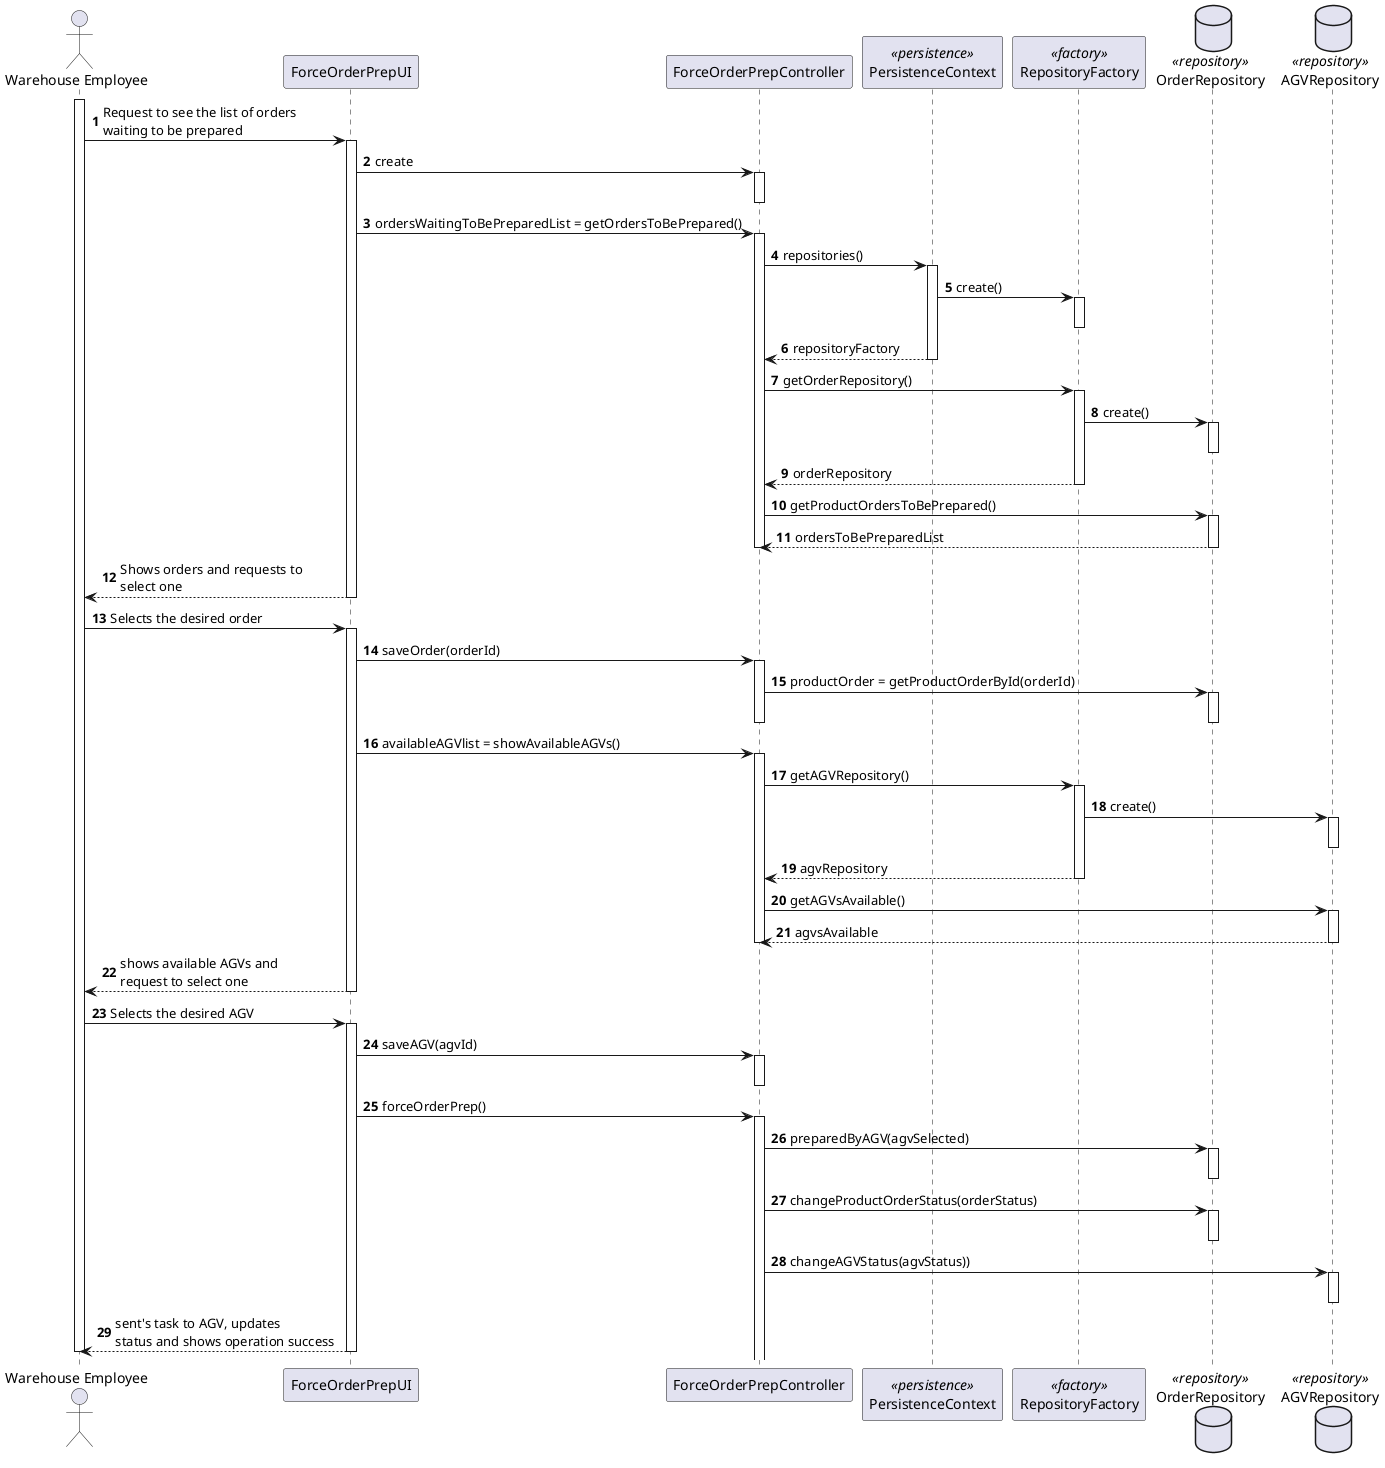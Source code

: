 @startuml
autonumber
actor "Warehouse Employee" as WE
participant "ForceOrderPrepUI" as UI
participant "ForceOrderPrepController" as CTR
participant PersistenceContext as PERSISTENCE <<persistence>>
participant RepositoryFactory as FACTORY <<factory>>
database OrderRepository as REPOSITORY_ORDERS <<repository>>
database AGVRepository as REPOSITORY_AGV <<repository>>


activate WE
WE -> UI : Request to see the list of orders \nwaiting to be prepared
activate UI
UI -> CTR : create
activate CTR
deactivate CTR
UI -> CTR : ordersWaitingToBePreparedList = getOrdersToBePrepared()
activate CTR

CTR -> PERSISTENCE : repositories()

activate PERSISTENCE

PERSISTENCE -> FACTORY : create()

activate FACTORY
deactivate FACTORY

PERSISTENCE --> CTR : repositoryFactory

deactivate PERSISTENCE

CTR -> FACTORY : getOrderRepository()

activate FACTORY

FACTORY -> REPOSITORY_ORDERS : create()

activate REPOSITORY_ORDERS
deactivate REPOSITORY_ORDERS

FACTORY --> CTR : orderRepository
deactivate FACTORY

CTR -> REPOSITORY_ORDERS : getProductOrdersToBePrepared()

activate REPOSITORY_ORDERS

REPOSITORY_ORDERS --> CTR : ordersToBePreparedList
deactivate REPOSITORY_ORDERS







deactivate CTR
UI --> WE : Shows orders and requests to \nselect one
deactivate UI

WE -> UI : Selects the desired order
activate UI
UI -> CTR : saveOrder(orderId)
activate CTR
CTR -> REPOSITORY_ORDERS : productOrder = getProductOrderById(orderId)
activate REPOSITORY_ORDERS
deactivate REPOSITORY_ORDERS
deactivate CTR
UI -> CTR : availableAGVlist = showAvailableAGVs()
activate CTR



CTR -> FACTORY : getAGVRepository()

activate FACTORY

FACTORY -> REPOSITORY_AGV : create()

activate REPOSITORY_AGV
deactivate REPOSITORY_AGV

FACTORY --> CTR : agvRepository
deactivate FACTORY

CTR -> REPOSITORY_AGV : getAGVsAvailable()

activate REPOSITORY_AGV

REPOSITORY_AGV --> CTR : agvsAvailable
deactivate REPOSITORY_AGV
deactivate CTR
UI --> WE : shows available AGVs and \nrequest to select one
deactivate UI

WE -> UI : Selects the desired AGV
activate UI
UI -> CTR : saveAGV(agvId)
activate CTR
deactivate CTR
UI -> CTR : forceOrderPrep()
activate CTR
CTR -> REPOSITORY_ORDERS : preparedByAGV(agvSelected)
activate REPOSITORY_ORDERS
deactivate REPOSITORY_ORDERS
CTR -> REPOSITORY_ORDERS : changeProductOrderStatus(orderStatus)
activate REPOSITORY_ORDERS
deactivate REPOSITORY_ORDERS
CTR -> REPOSITORY_AGV : changeAGVStatus(agvStatus))
activate REPOSITORY_AGV
deactivate REPOSITORY_AGV

UI --> WE : sent's task to AGV, updates \nstatus and shows operation success
deactivate UI

deactivate WE

@enduml